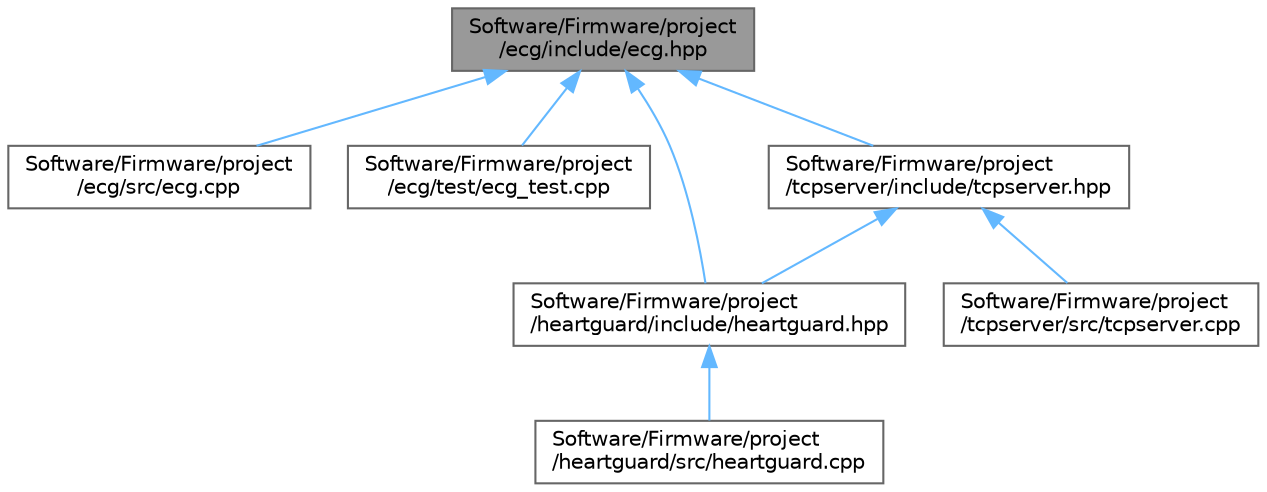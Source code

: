 digraph "Software/Firmware/project/ecg/include/ecg.hpp"
{
 // LATEX_PDF_SIZE
  bgcolor="transparent";
  edge [fontname=Helvetica,fontsize=10,labelfontname=Helvetica,labelfontsize=10];
  node [fontname=Helvetica,fontsize=10,shape=box,height=0.2,width=0.4];
  Node1 [id="Node000001",label="Software/Firmware/project\l/ecg/include/ecg.hpp",height=0.2,width=0.4,color="gray40", fillcolor="grey60", style="filled", fontcolor="black",tooltip=" "];
  Node1 -> Node2 [id="edge1_Node000001_Node000002",dir="back",color="steelblue1",style="solid",tooltip=" "];
  Node2 [id="Node000002",label="Software/Firmware/project\l/ecg/src/ecg.cpp",height=0.2,width=0.4,color="grey40", fillcolor="white", style="filled",URL="$ecg_8cpp.html",tooltip=" "];
  Node1 -> Node3 [id="edge2_Node000001_Node000003",dir="back",color="steelblue1",style="solid",tooltip=" "];
  Node3 [id="Node000003",label="Software/Firmware/project\l/ecg/test/ecg_test.cpp",height=0.2,width=0.4,color="grey40", fillcolor="white", style="filled",URL="$ecg__test_8cpp.html",tooltip=" "];
  Node1 -> Node4 [id="edge3_Node000001_Node000004",dir="back",color="steelblue1",style="solid",tooltip=" "];
  Node4 [id="Node000004",label="Software/Firmware/project\l/heartguard/include/heartguard.hpp",height=0.2,width=0.4,color="grey40", fillcolor="white", style="filled",URL="$heartguard_8hpp.html",tooltip=" "];
  Node4 -> Node5 [id="edge4_Node000004_Node000005",dir="back",color="steelblue1",style="solid",tooltip=" "];
  Node5 [id="Node000005",label="Software/Firmware/project\l/heartguard/src/heartguard.cpp",height=0.2,width=0.4,color="grey40", fillcolor="white", style="filled",URL="$heartguard_8cpp.html",tooltip=" "];
  Node1 -> Node6 [id="edge5_Node000001_Node000006",dir="back",color="steelblue1",style="solid",tooltip=" "];
  Node6 [id="Node000006",label="Software/Firmware/project\l/tcpserver/include/tcpserver.hpp",height=0.2,width=0.4,color="grey40", fillcolor="white", style="filled",URL="$tcpserver_8hpp.html",tooltip=" "];
  Node6 -> Node4 [id="edge6_Node000006_Node000004",dir="back",color="steelblue1",style="solid",tooltip=" "];
  Node6 -> Node7 [id="edge7_Node000006_Node000007",dir="back",color="steelblue1",style="solid",tooltip=" "];
  Node7 [id="Node000007",label="Software/Firmware/project\l/tcpserver/src/tcpserver.cpp",height=0.2,width=0.4,color="grey40", fillcolor="white", style="filled",URL="$tcpserver_8cpp.html",tooltip=" "];
}

